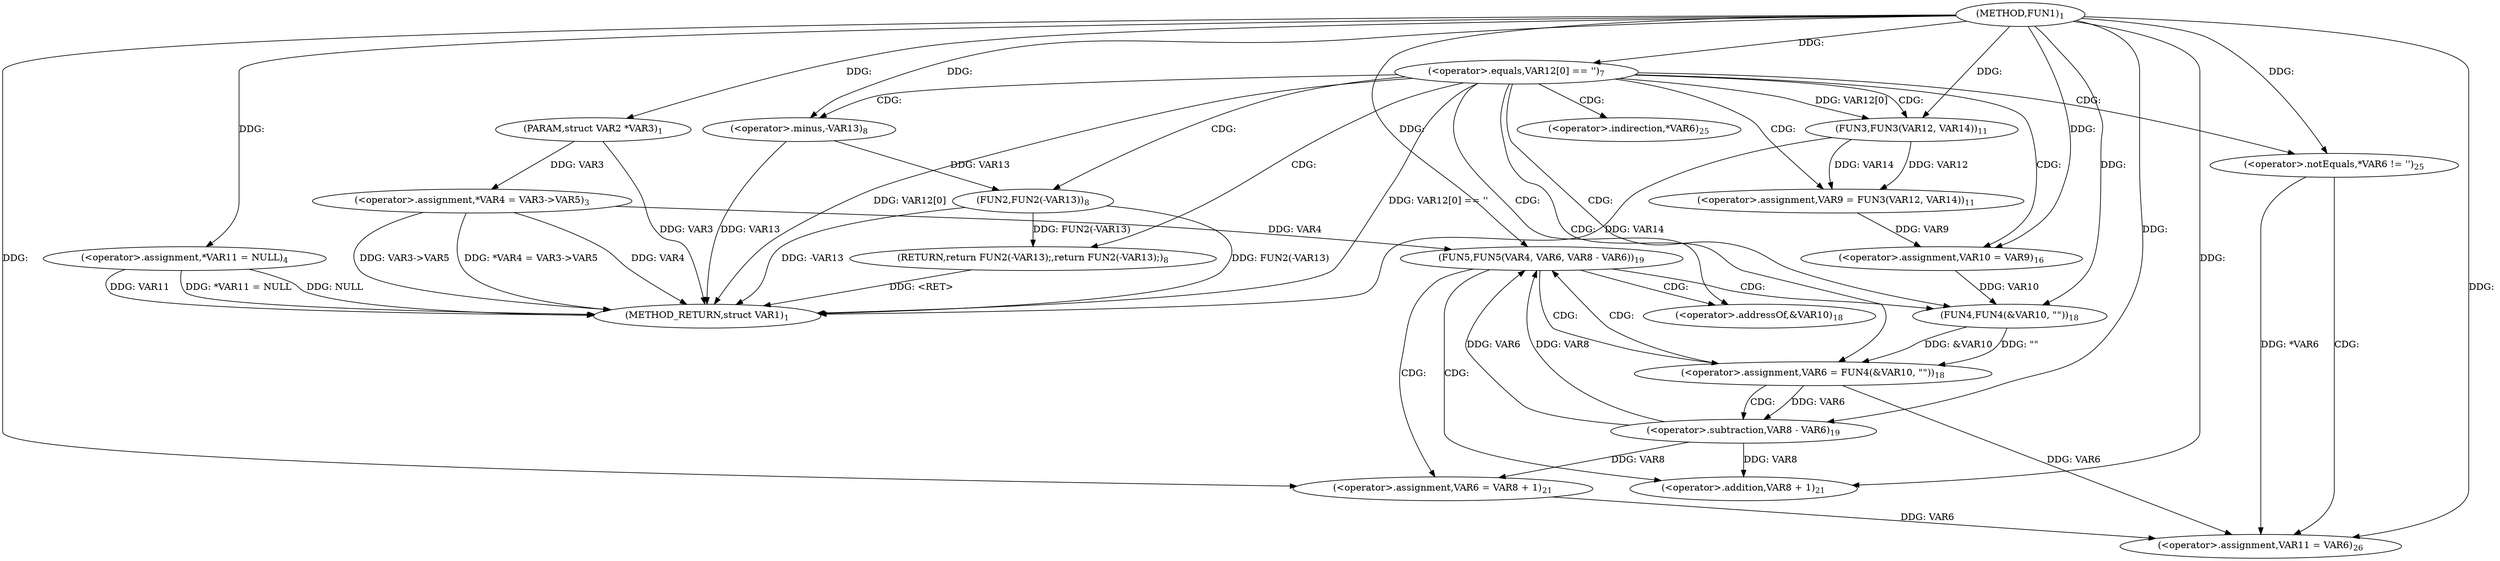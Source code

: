 digraph "FUN1" {  
"8" [label = <(METHOD,FUN1)<SUB>1</SUB>> ]
"78" [label = <(METHOD_RETURN,struct VAR1)<SUB>1</SUB>> ]
"9" [label = <(PARAM,struct VAR2 *VAR3)<SUB>1</SUB>> ]
"12" [label = <(&lt;operator&gt;.assignment,*VAR4 = VAR3-&gt;VAR5)<SUB>3</SUB>> ]
"23" [label = <(&lt;operator&gt;.assignment,*VAR11 = NULL)<SUB>4</SUB>> ]
"38" [label = <(&lt;operator&gt;.assignment,VAR9 = FUN3(VAR12, VAR14))<SUB>11</SUB>> ]
"43" [label = <(&lt;operator&gt;.assignment,VAR10 = VAR9)<SUB>16</SUB>> ]
"28" [label = <(&lt;operator&gt;.equals,VAR12[0] == '')<SUB>7</SUB>> ]
"47" [label = <(&lt;operator&gt;.assignment,VAR6 = FUN4(&amp;VAR10, &quot;&quot;))<SUB>18</SUB>> ]
"70" [label = <(&lt;operator&gt;.notEquals,*VAR6 != '')<SUB>25</SUB>> ]
"34" [label = <(RETURN,return FUN2(-VAR13);,return FUN2(-VAR13);)<SUB>8</SUB>> ]
"40" [label = <(FUN3,FUN3(VAR12, VAR14))<SUB>11</SUB>> ]
"63" [label = <(&lt;operator&gt;.assignment,VAR6 = VAR8 + 1)<SUB>21</SUB>> ]
"75" [label = <(&lt;operator&gt;.assignment,VAR11 = VAR6)<SUB>26</SUB>> ]
"35" [label = <(FUN2,FUN2(-VAR13))<SUB>8</SUB>> ]
"49" [label = <(FUN4,FUN4(&amp;VAR10, &quot;&quot;))<SUB>18</SUB>> ]
"55" [label = <(FUN5,FUN5(VAR4, VAR6, VAR8 - VAR6))<SUB>19</SUB>> ]
"65" [label = <(&lt;operator&gt;.addition,VAR8 + 1)<SUB>21</SUB>> ]
"36" [label = <(&lt;operator&gt;.minus,-VAR13)<SUB>8</SUB>> ]
"58" [label = <(&lt;operator&gt;.subtraction,VAR8 - VAR6)<SUB>19</SUB>> ]
"71" [label = <(&lt;operator&gt;.indirection,*VAR6)<SUB>25</SUB>> ]
"50" [label = <(&lt;operator&gt;.addressOf,&amp;VAR10)<SUB>18</SUB>> ]
  "34" -> "78"  [ label = "DDG: &lt;RET&gt;"] 
  "9" -> "78"  [ label = "DDG: VAR3"] 
  "12" -> "78"  [ label = "DDG: VAR4"] 
  "12" -> "78"  [ label = "DDG: VAR3-&gt;VAR5"] 
  "12" -> "78"  [ label = "DDG: *VAR4 = VAR3-&gt;VAR5"] 
  "23" -> "78"  [ label = "DDG: VAR11"] 
  "23" -> "78"  [ label = "DDG: *VAR11 = NULL"] 
  "28" -> "78"  [ label = "DDG: VAR12[0]"] 
  "28" -> "78"  [ label = "DDG: VAR12[0] == ''"] 
  "36" -> "78"  [ label = "DDG: VAR13"] 
  "35" -> "78"  [ label = "DDG: -VAR13"] 
  "35" -> "78"  [ label = "DDG: FUN2(-VAR13)"] 
  "40" -> "78"  [ label = "DDG: VAR14"] 
  "23" -> "78"  [ label = "DDG: NULL"] 
  "8" -> "9"  [ label = "DDG: "] 
  "9" -> "12"  [ label = "DDG: VAR3"] 
  "8" -> "23"  [ label = "DDG: "] 
  "40" -> "38"  [ label = "DDG: VAR12"] 
  "40" -> "38"  [ label = "DDG: VAR14"] 
  "38" -> "43"  [ label = "DDG: VAR9"] 
  "8" -> "43"  [ label = "DDG: "] 
  "49" -> "47"  [ label = "DDG: &amp;VAR10"] 
  "49" -> "47"  [ label = "DDG: &quot;&quot;"] 
  "8" -> "28"  [ label = "DDG: "] 
  "35" -> "34"  [ label = "DDG: FUN2(-VAR13)"] 
  "28" -> "40"  [ label = "DDG: VAR12[0]"] 
  "8" -> "40"  [ label = "DDG: "] 
  "58" -> "63"  [ label = "DDG: VAR8"] 
  "8" -> "63"  [ label = "DDG: "] 
  "8" -> "70"  [ label = "DDG: "] 
  "47" -> "75"  [ label = "DDG: VAR6"] 
  "63" -> "75"  [ label = "DDG: VAR6"] 
  "70" -> "75"  [ label = "DDG: *VAR6"] 
  "8" -> "75"  [ label = "DDG: "] 
  "43" -> "49"  [ label = "DDG: VAR10"] 
  "8" -> "49"  [ label = "DDG: "] 
  "36" -> "35"  [ label = "DDG: VAR13"] 
  "12" -> "55"  [ label = "DDG: VAR4"] 
  "8" -> "55"  [ label = "DDG: "] 
  "58" -> "55"  [ label = "DDG: VAR6"] 
  "58" -> "55"  [ label = "DDG: VAR8"] 
  "58" -> "65"  [ label = "DDG: VAR8"] 
  "8" -> "65"  [ label = "DDG: "] 
  "8" -> "36"  [ label = "DDG: "] 
  "8" -> "58"  [ label = "DDG: "] 
  "47" -> "58"  [ label = "DDG: VAR6"] 
  "28" -> "47"  [ label = "CDG: "] 
  "28" -> "34"  [ label = "CDG: "] 
  "28" -> "49"  [ label = "CDG: "] 
  "28" -> "71"  [ label = "CDG: "] 
  "28" -> "36"  [ label = "CDG: "] 
  "28" -> "38"  [ label = "CDG: "] 
  "28" -> "70"  [ label = "CDG: "] 
  "28" -> "40"  [ label = "CDG: "] 
  "28" -> "50"  [ label = "CDG: "] 
  "28" -> "35"  [ label = "CDG: "] 
  "28" -> "43"  [ label = "CDG: "] 
  "47" -> "58"  [ label = "CDG: "] 
  "47" -> "55"  [ label = "CDG: "] 
  "70" -> "75"  [ label = "CDG: "] 
  "55" -> "47"  [ label = "CDG: "] 
  "55" -> "49"  [ label = "CDG: "] 
  "55" -> "63"  [ label = "CDG: "] 
  "55" -> "65"  [ label = "CDG: "] 
  "55" -> "50"  [ label = "CDG: "] 
}

